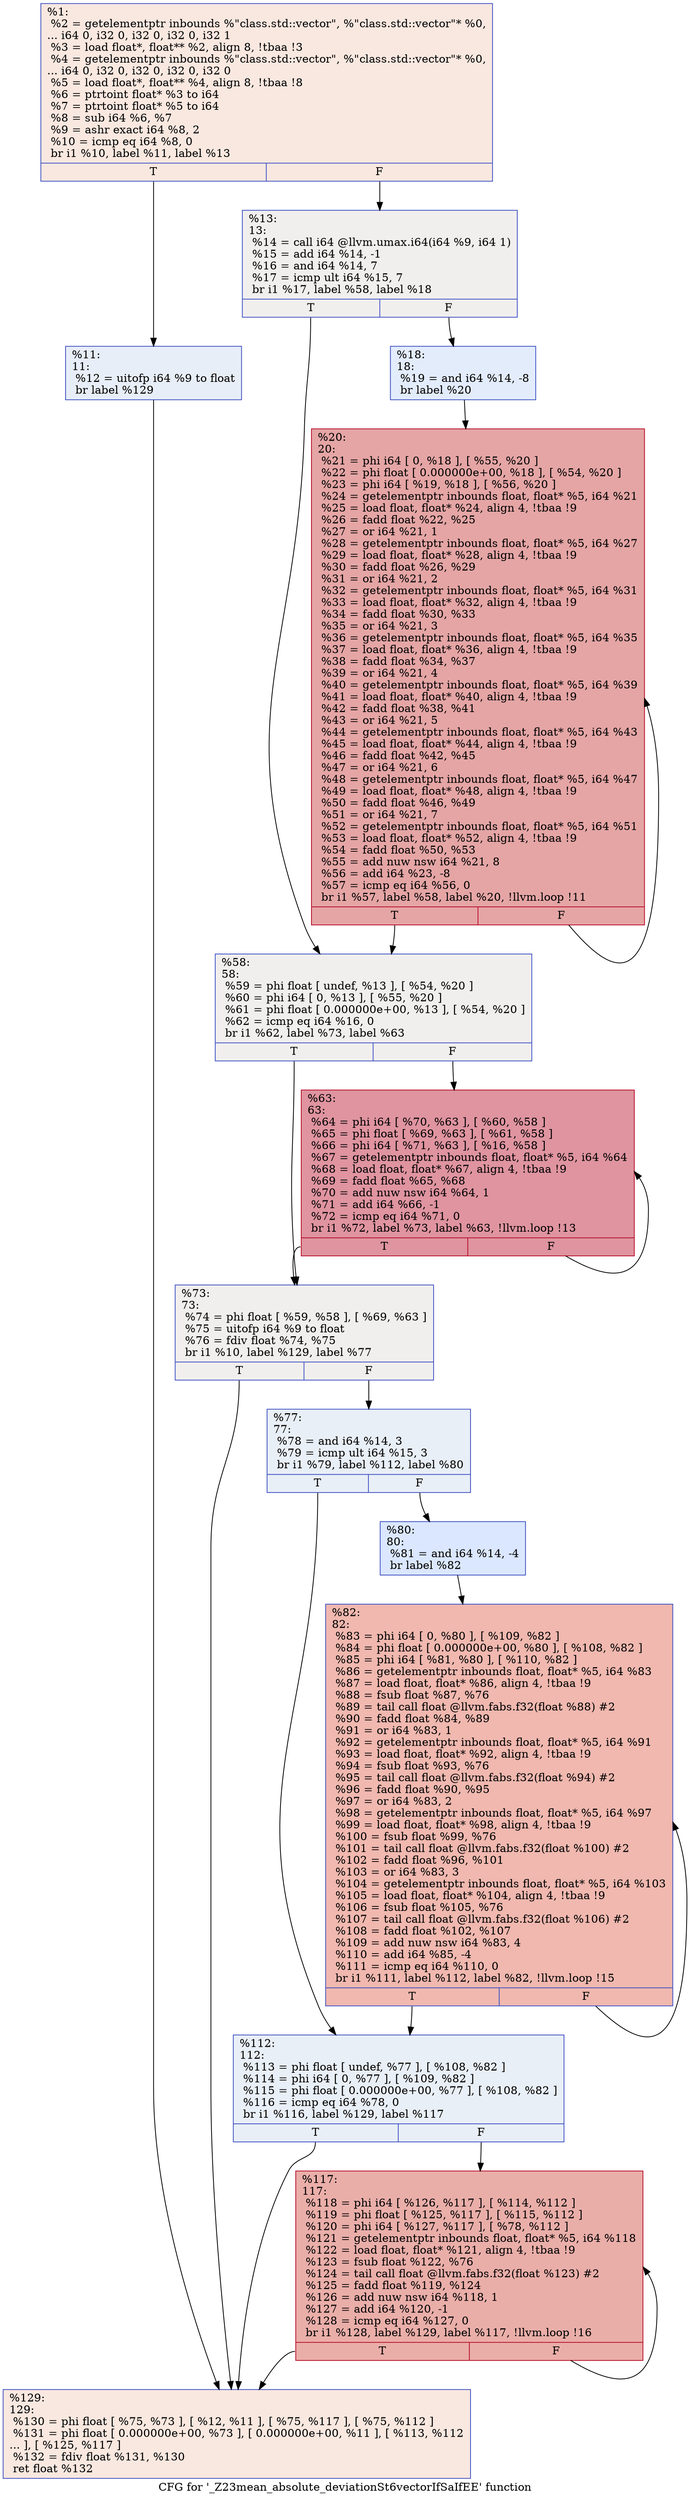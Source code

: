 digraph "CFG for '_Z23mean_absolute_deviationSt6vectorIfSaIfEE' function" {
	label="CFG for '_Z23mean_absolute_deviationSt6vectorIfSaIfEE' function";

	Node0x56334cfa73a0 [shape=record,color="#3d50c3ff", style=filled, fillcolor="#f1ccb870",label="{%1:\l  %2 = getelementptr inbounds %\"class.std::vector\", %\"class.std::vector\"* %0,\l... i64 0, i32 0, i32 0, i32 0, i32 1\l  %3 = load float*, float** %2, align 8, !tbaa !3\l  %4 = getelementptr inbounds %\"class.std::vector\", %\"class.std::vector\"* %0,\l... i64 0, i32 0, i32 0, i32 0, i32 0\l  %5 = load float*, float** %4, align 8, !tbaa !8\l  %6 = ptrtoint float* %3 to i64\l  %7 = ptrtoint float* %5 to i64\l  %8 = sub i64 %6, %7\l  %9 = ashr exact i64 %8, 2\l  %10 = icmp eq i64 %8, 0\l  br i1 %10, label %11, label %13\l|{<s0>T|<s1>F}}"];
	Node0x56334cfa73a0:s0 -> Node0x56334cfa8840;
	Node0x56334cfa73a0:s1 -> Node0x56334cfa8d60;
	Node0x56334cfa8840 [shape=record,color="#3d50c3ff", style=filled, fillcolor="#cbd8ee70",label="{%11:\l11:                                               \l  %12 = uitofp i64 %9 to float\l  br label %129\l}"];
	Node0x56334cfa8840 -> Node0x56334cfa8f10;
	Node0x56334cfa8d60 [shape=record,color="#3d50c3ff", style=filled, fillcolor="#e0dbd870",label="{%13:\l13:                                               \l  %14 = call i64 @llvm.umax.i64(i64 %9, i64 1)\l  %15 = add i64 %14, -1\l  %16 = and i64 %14, 7\l  %17 = icmp ult i64 %15, 7\l  br i1 %17, label %58, label %18\l|{<s0>T|<s1>F}}"];
	Node0x56334cfa8d60:s0 -> Node0x56334cfa9390;
	Node0x56334cfa8d60:s1 -> Node0x56334cfa93e0;
	Node0x56334cfa93e0 [shape=record,color="#3d50c3ff", style=filled, fillcolor="#bfd3f670",label="{%18:\l18:                                               \l  %19 = and i64 %14, -8\l  br label %20\l}"];
	Node0x56334cfa93e0 -> Node0x56334cfa95e0;
	Node0x56334cfa95e0 [shape=record,color="#b70d28ff", style=filled, fillcolor="#c5333470",label="{%20:\l20:                                               \l  %21 = phi i64 [ 0, %18 ], [ %55, %20 ]\l  %22 = phi float [ 0.000000e+00, %18 ], [ %54, %20 ]\l  %23 = phi i64 [ %19, %18 ], [ %56, %20 ]\l  %24 = getelementptr inbounds float, float* %5, i64 %21\l  %25 = load float, float* %24, align 4, !tbaa !9\l  %26 = fadd float %22, %25\l  %27 = or i64 %21, 1\l  %28 = getelementptr inbounds float, float* %5, i64 %27\l  %29 = load float, float* %28, align 4, !tbaa !9\l  %30 = fadd float %26, %29\l  %31 = or i64 %21, 2\l  %32 = getelementptr inbounds float, float* %5, i64 %31\l  %33 = load float, float* %32, align 4, !tbaa !9\l  %34 = fadd float %30, %33\l  %35 = or i64 %21, 3\l  %36 = getelementptr inbounds float, float* %5, i64 %35\l  %37 = load float, float* %36, align 4, !tbaa !9\l  %38 = fadd float %34, %37\l  %39 = or i64 %21, 4\l  %40 = getelementptr inbounds float, float* %5, i64 %39\l  %41 = load float, float* %40, align 4, !tbaa !9\l  %42 = fadd float %38, %41\l  %43 = or i64 %21, 5\l  %44 = getelementptr inbounds float, float* %5, i64 %43\l  %45 = load float, float* %44, align 4, !tbaa !9\l  %46 = fadd float %42, %45\l  %47 = or i64 %21, 6\l  %48 = getelementptr inbounds float, float* %5, i64 %47\l  %49 = load float, float* %48, align 4, !tbaa !9\l  %50 = fadd float %46, %49\l  %51 = or i64 %21, 7\l  %52 = getelementptr inbounds float, float* %5, i64 %51\l  %53 = load float, float* %52, align 4, !tbaa !9\l  %54 = fadd float %50, %53\l  %55 = add nuw nsw i64 %21, 8\l  %56 = add i64 %23, -8\l  %57 = icmp eq i64 %56, 0\l  br i1 %57, label %58, label %20, !llvm.loop !11\l|{<s0>T|<s1>F}}"];
	Node0x56334cfa95e0:s0 -> Node0x56334cfa9390;
	Node0x56334cfa95e0:s1 -> Node0x56334cfa95e0;
	Node0x56334cfa9390 [shape=record,color="#3d50c3ff", style=filled, fillcolor="#e0dbd870",label="{%58:\l58:                                               \l  %59 = phi float [ undef, %13 ], [ %54, %20 ]\l  %60 = phi i64 [ 0, %13 ], [ %55, %20 ]\l  %61 = phi float [ 0.000000e+00, %13 ], [ %54, %20 ]\l  %62 = icmp eq i64 %16, 0\l  br i1 %62, label %73, label %63\l|{<s0>T|<s1>F}}"];
	Node0x56334cfa9390:s0 -> Node0x56334cfac890;
	Node0x56334cfa9390:s1 -> Node0x56334cfac8e0;
	Node0x56334cfac8e0 [shape=record,color="#b70d28ff", style=filled, fillcolor="#b70d2870",label="{%63:\l63:                                               \l  %64 = phi i64 [ %70, %63 ], [ %60, %58 ]\l  %65 = phi float [ %69, %63 ], [ %61, %58 ]\l  %66 = phi i64 [ %71, %63 ], [ %16, %58 ]\l  %67 = getelementptr inbounds float, float* %5, i64 %64\l  %68 = load float, float* %67, align 4, !tbaa !9\l  %69 = fadd float %65, %68\l  %70 = add nuw nsw i64 %64, 1\l  %71 = add i64 %66, -1\l  %72 = icmp eq i64 %71, 0\l  br i1 %72, label %73, label %63, !llvm.loop !13\l|{<s0>T|<s1>F}}"];
	Node0x56334cfac8e0:s0 -> Node0x56334cfac890;
	Node0x56334cfac8e0:s1 -> Node0x56334cfac8e0;
	Node0x56334cfac890 [shape=record,color="#3d50c3ff", style=filled, fillcolor="#e0dbd870",label="{%73:\l73:                                               \l  %74 = phi float [ %59, %58 ], [ %69, %63 ]\l  %75 = uitofp i64 %9 to float\l  %76 = fdiv float %74, %75\l  br i1 %10, label %129, label %77\l|{<s0>T|<s1>F}}"];
	Node0x56334cfac890:s0 -> Node0x56334cfa8f10;
	Node0x56334cfac890:s1 -> Node0x56334cfad700;
	Node0x56334cfad700 [shape=record,color="#3d50c3ff", style=filled, fillcolor="#cedaeb70",label="{%77:\l77:                                               \l  %78 = and i64 %14, 3\l  %79 = icmp ult i64 %15, 3\l  br i1 %79, label %112, label %80\l|{<s0>T|<s1>F}}"];
	Node0x56334cfad700:s0 -> Node0x56334cfad920;
	Node0x56334cfad700:s1 -> Node0x56334cfad970;
	Node0x56334cfad970 [shape=record,color="#3d50c3ff", style=filled, fillcolor="#abc8fd70",label="{%80:\l80:                                               \l  %81 = and i64 %14, -4\l  br label %82\l}"];
	Node0x56334cfad970 -> Node0x56334cfadb00;
	Node0x56334cfadb00 [shape=record,color="#3d50c3ff", style=filled, fillcolor="#dc5d4a70",label="{%82:\l82:                                               \l  %83 = phi i64 [ 0, %80 ], [ %109, %82 ]\l  %84 = phi float [ 0.000000e+00, %80 ], [ %108, %82 ]\l  %85 = phi i64 [ %81, %80 ], [ %110, %82 ]\l  %86 = getelementptr inbounds float, float* %5, i64 %83\l  %87 = load float, float* %86, align 4, !tbaa !9\l  %88 = fsub float %87, %76\l  %89 = tail call float @llvm.fabs.f32(float %88) #2\l  %90 = fadd float %84, %89\l  %91 = or i64 %83, 1\l  %92 = getelementptr inbounds float, float* %5, i64 %91\l  %93 = load float, float* %92, align 4, !tbaa !9\l  %94 = fsub float %93, %76\l  %95 = tail call float @llvm.fabs.f32(float %94) #2\l  %96 = fadd float %90, %95\l  %97 = or i64 %83, 2\l  %98 = getelementptr inbounds float, float* %5, i64 %97\l  %99 = load float, float* %98, align 4, !tbaa !9\l  %100 = fsub float %99, %76\l  %101 = tail call float @llvm.fabs.f32(float %100) #2\l  %102 = fadd float %96, %101\l  %103 = or i64 %83, 3\l  %104 = getelementptr inbounds float, float* %5, i64 %103\l  %105 = load float, float* %104, align 4, !tbaa !9\l  %106 = fsub float %105, %76\l  %107 = tail call float @llvm.fabs.f32(float %106) #2\l  %108 = fadd float %102, %107\l  %109 = add nuw nsw i64 %83, 4\l  %110 = add i64 %85, -4\l  %111 = icmp eq i64 %110, 0\l  br i1 %111, label %112, label %82, !llvm.loop !15\l|{<s0>T|<s1>F}}"];
	Node0x56334cfadb00:s0 -> Node0x56334cfad920;
	Node0x56334cfadb00:s1 -> Node0x56334cfadb00;
	Node0x56334cfad920 [shape=record,color="#3d50c3ff", style=filled, fillcolor="#cedaeb70",label="{%112:\l112:                                              \l  %113 = phi float [ undef, %77 ], [ %108, %82 ]\l  %114 = phi i64 [ 0, %77 ], [ %109, %82 ]\l  %115 = phi float [ 0.000000e+00, %77 ], [ %108, %82 ]\l  %116 = icmp eq i64 %78, 0\l  br i1 %116, label %129, label %117\l|{<s0>T|<s1>F}}"];
	Node0x56334cfad920:s0 -> Node0x56334cfa8f10;
	Node0x56334cfad920:s1 -> Node0x56334cfaf3f0;
	Node0x56334cfaf3f0 [shape=record,color="#b70d28ff", style=filled, fillcolor="#d0473d70",label="{%117:\l117:                                              \l  %118 = phi i64 [ %126, %117 ], [ %114, %112 ]\l  %119 = phi float [ %125, %117 ], [ %115, %112 ]\l  %120 = phi i64 [ %127, %117 ], [ %78, %112 ]\l  %121 = getelementptr inbounds float, float* %5, i64 %118\l  %122 = load float, float* %121, align 4, !tbaa !9\l  %123 = fsub float %122, %76\l  %124 = tail call float @llvm.fabs.f32(float %123) #2\l  %125 = fadd float %119, %124\l  %126 = add nuw nsw i64 %118, 1\l  %127 = add i64 %120, -1\l  %128 = icmp eq i64 %127, 0\l  br i1 %128, label %129, label %117, !llvm.loop !16\l|{<s0>T|<s1>F}}"];
	Node0x56334cfaf3f0:s0 -> Node0x56334cfa8f10;
	Node0x56334cfaf3f0:s1 -> Node0x56334cfaf3f0;
	Node0x56334cfa8f10 [shape=record,color="#3d50c3ff", style=filled, fillcolor="#f1ccb870",label="{%129:\l129:                                              \l  %130 = phi float [ %75, %73 ], [ %12, %11 ], [ %75, %117 ], [ %75, %112 ]\l  %131 = phi float [ 0.000000e+00, %73 ], [ 0.000000e+00, %11 ], [ %113, %112\l... ], [ %125, %117 ]\l  %132 = fdiv float %131, %130\l  ret float %132\l}"];
}
